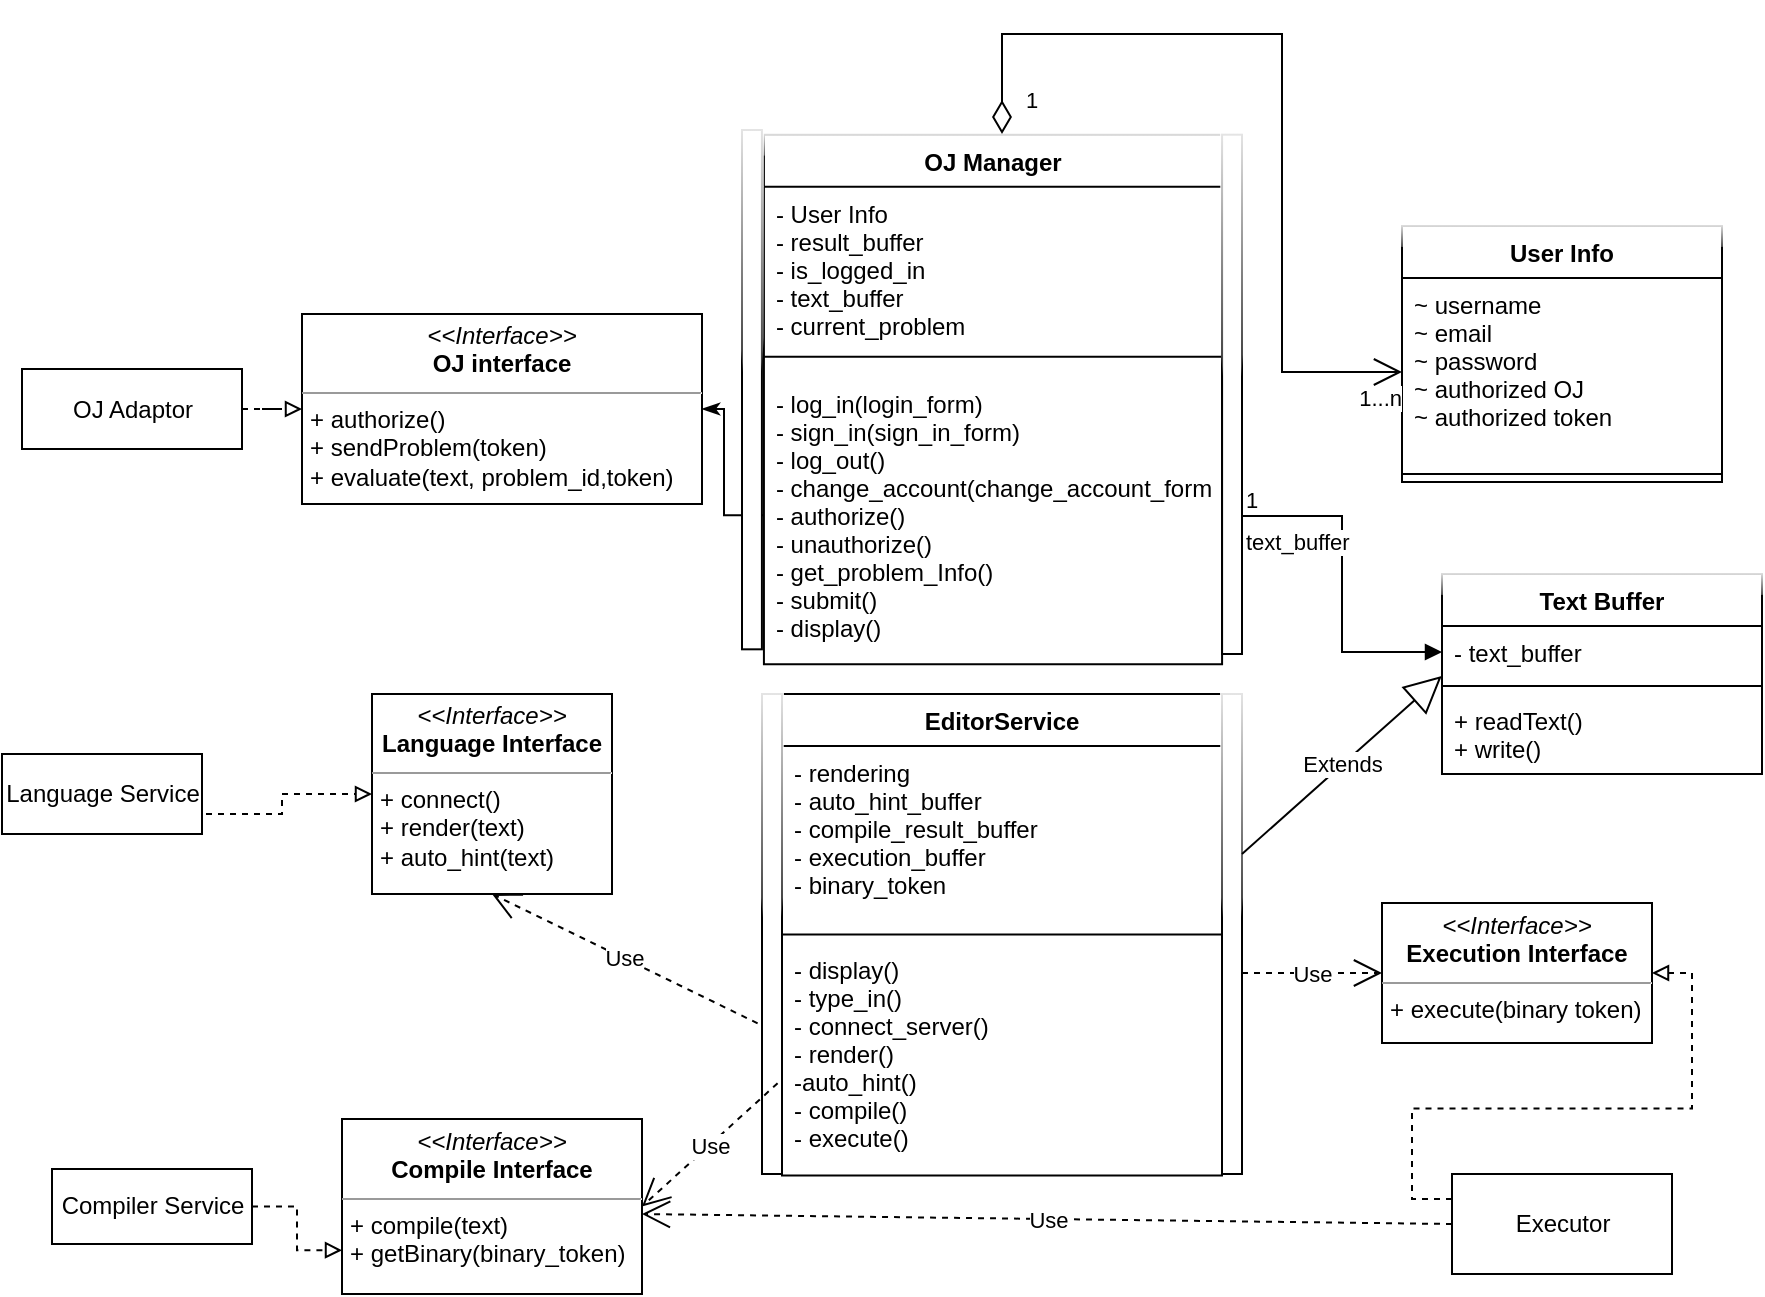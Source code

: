 <mxfile version="15.7.3" type="github">
  <diagram name="Page-1" id="c4acf3e9-155e-7222-9cf6-157b1a14988f">
    <mxGraphModel dx="1197" dy="325" grid="1" gridSize="10" guides="1" tooltips="1" connect="1" arrows="1" fold="1" page="1" pageScale="1" pageWidth="850" pageHeight="1100" background="none" math="0" shadow="0">
      <root>
        <mxCell id="0" />
        <mxCell id="1" parent="0" />
        <mxCell id="tVSR4F9iazNKwAi776XE-34" style="edgeStyle=orthogonalEdgeStyle;rounded=0;orthogonalLoop=1;jettySize=auto;html=1;exitX=1;exitY=0.5;exitDx=0;exitDy=0;entryX=0;entryY=0.75;entryDx=0;entryDy=0;dashed=1;endArrow=block;endFill=0;" parent="1" source="tVSR4F9iazNKwAi776XE-21" target="tVSR4F9iazNKwAi776XE-29" edge="1">
          <mxGeometry relative="1" as="geometry" />
        </mxCell>
        <mxCell id="tVSR4F9iazNKwAi776XE-21" value="Compiler Service" style="html=1;" parent="1" vertex="1">
          <mxGeometry x="-475" y="597.5" width="100" height="37.5" as="geometry" />
        </mxCell>
        <mxCell id="tVSR4F9iazNKwAi776XE-35" style="edgeStyle=orthogonalEdgeStyle;rounded=0;orthogonalLoop=1;jettySize=auto;html=1;exitX=0;exitY=0.25;exitDx=0;exitDy=0;entryX=1;entryY=0.5;entryDx=0;entryDy=0;dashed=1;endArrow=block;endFill=0;" parent="1" source="tVSR4F9iazNKwAi776XE-22" target="tVSR4F9iazNKwAi776XE-27" edge="1">
          <mxGeometry relative="1" as="geometry" />
        </mxCell>
        <mxCell id="tVSR4F9iazNKwAi776XE-22" value="Executor" style="html=1;" parent="1" vertex="1">
          <mxGeometry x="225" y="600" width="110" height="50" as="geometry" />
        </mxCell>
        <mxCell id="tVSR4F9iazNKwAi776XE-32" style="edgeStyle=orthogonalEdgeStyle;rounded=0;orthogonalLoop=1;jettySize=auto;html=1;exitX=1;exitY=0.5;exitDx=0;exitDy=0;endArrow=block;endFill=0;dashed=1;entryX=0;entryY=0.5;entryDx=0;entryDy=0;" parent="1" source="tVSR4F9iazNKwAi776XE-24" target="tVSR4F9iazNKwAi776XE-26" edge="1">
          <mxGeometry relative="1" as="geometry">
            <mxPoint x="-360" y="410" as="targetPoint" />
            <Array as="points">
              <mxPoint x="-400" y="420" />
              <mxPoint x="-360" y="420" />
              <mxPoint x="-360" y="410" />
            </Array>
          </mxGeometry>
        </mxCell>
        <mxCell id="tVSR4F9iazNKwAi776XE-24" value="Language Service" style="html=1;" parent="1" vertex="1">
          <mxGeometry x="-500" y="390" width="100" height="40" as="geometry" />
        </mxCell>
        <mxCell id="tVSR4F9iazNKwAi776XE-37" style="edgeStyle=orthogonalEdgeStyle;rounded=0;orthogonalLoop=1;jettySize=auto;html=1;exitX=1;exitY=0.5;exitDx=0;exitDy=0;dashed=1;endArrow=block;endFill=0;" parent="1" source="tVSR4F9iazNKwAi776XE-25" target="tVSR4F9iazNKwAi776XE-30" edge="1">
          <mxGeometry relative="1" as="geometry" />
        </mxCell>
        <mxCell id="tVSR4F9iazNKwAi776XE-25" value="OJ Adaptor" style="html=1;" parent="1" vertex="1">
          <mxGeometry x="-490" y="197.5" width="110" height="40" as="geometry" />
        </mxCell>
        <mxCell id="tVSR4F9iazNKwAi776XE-26" value="&lt;p style=&quot;margin: 0px ; margin-top: 4px ; text-align: center&quot;&gt;&lt;i&gt;&amp;lt;&amp;lt;Interface&amp;gt;&amp;gt;&lt;/i&gt;&lt;br&gt;&lt;b&gt;Language Interface&lt;/b&gt;&lt;/p&gt;&lt;hr size=&quot;1&quot;&gt;&lt;p style=&quot;margin: 0px ; margin-left: 4px&quot;&gt;+ connect()&lt;/p&gt;&lt;p style=&quot;margin: 0px ; margin-left: 4px&quot;&gt;+ render(text)&lt;/p&gt;&lt;p style=&quot;margin: 0px ; margin-left: 4px&quot;&gt;+ auto_hint(text)&lt;/p&gt;" style="verticalAlign=top;align=left;overflow=fill;fontSize=12;fontFamily=Helvetica;html=1;" parent="1" vertex="1">
          <mxGeometry x="-315" y="360" width="120" height="100" as="geometry" />
        </mxCell>
        <mxCell id="tVSR4F9iazNKwAi776XE-27" value="&lt;p style=&quot;margin: 0px ; margin-top: 4px ; text-align: center&quot;&gt;&lt;i&gt;&amp;lt;&amp;lt;Interface&amp;gt;&amp;gt;&lt;/i&gt;&lt;br&gt;&lt;b&gt;Execution Interface&lt;/b&gt;&lt;/p&gt;&lt;hr size=&quot;1&quot;&gt;&lt;p style=&quot;margin: 0px ; margin-left: 4px&quot;&gt;+ execute(binary token)&lt;/p&gt;" style="verticalAlign=top;align=left;overflow=fill;fontSize=12;fontFamily=Helvetica;html=1;" parent="1" vertex="1">
          <mxGeometry x="190" y="464.5" width="135" height="70" as="geometry" />
        </mxCell>
        <mxCell id="tVSR4F9iazNKwAi776XE-29" value="&lt;p style=&quot;margin: 0px ; margin-top: 4px ; text-align: center&quot;&gt;&lt;i&gt;&amp;lt;&amp;lt;Interface&amp;gt;&amp;gt;&lt;/i&gt;&lt;br&gt;&lt;b&gt;Compile Interface&lt;/b&gt;&lt;/p&gt;&lt;hr size=&quot;1&quot;&gt;&lt;p style=&quot;margin: 0px ; margin-left: 4px&quot;&gt;+ compile(text)&lt;/p&gt;&lt;p style=&quot;margin: 0px ; margin-left: 4px&quot;&gt;+ getBinary(binary_token)&lt;/p&gt;" style="verticalAlign=top;align=left;overflow=fill;fontSize=12;fontFamily=Helvetica;html=1;" parent="1" vertex="1">
          <mxGeometry x="-330" y="572.5" width="150" height="87.5" as="geometry" />
        </mxCell>
        <mxCell id="tVSR4F9iazNKwAi776XE-30" value="&lt;p style=&quot;margin: 0px ; margin-top: 4px ; text-align: center&quot;&gt;&lt;i&gt;&amp;lt;&amp;lt;Interface&amp;gt;&amp;gt;&lt;/i&gt;&lt;br&gt;&lt;b&gt;OJ interface&lt;/b&gt;&lt;/p&gt;&lt;hr size=&quot;1&quot;&gt;&lt;p style=&quot;margin: 0px ; margin-left: 4px&quot;&gt;+ authorize()&lt;/p&gt;&lt;p style=&quot;margin: 0px ; margin-left: 4px&quot;&gt;+ sendProblem(token)&lt;/p&gt;&lt;p style=&quot;margin: 0px ; margin-left: 4px&quot;&gt;+ evaluate(text, problem_id,token)&lt;/p&gt;" style="verticalAlign=top;align=left;overflow=fill;fontSize=12;fontFamily=Helvetica;html=1;" parent="1" vertex="1">
          <mxGeometry x="-350" y="170" width="200" height="95" as="geometry" />
        </mxCell>
        <mxCell id="tVSR4F9iazNKwAi776XE-44" style="edgeStyle=orthogonalEdgeStyle;rounded=0;orthogonalLoop=1;jettySize=auto;html=1;exitX=0;exitY=0.5;exitDx=0;exitDy=0;entryX=1;entryY=0.5;entryDx=0;entryDy=0;endArrow=classicThin;endFill=1;" parent="1" source="tVSR4F9iazNKwAi776XE-16" target="tVSR4F9iazNKwAi776XE-30" edge="1">
          <mxGeometry relative="1" as="geometry" />
        </mxCell>
        <mxCell id="tVSR4F9iazNKwAi776XE-50" value="User Info" style="swimlane;fontStyle=1;align=center;verticalAlign=top;childLayout=stackLayout;horizontal=1;startSize=26;horizontalStack=0;resizeParent=1;resizeParentMax=0;resizeLast=0;collapsible=1;marginBottom=0;glass=1;" parent="1" vertex="1">
          <mxGeometry x="200" y="126" width="160" height="128" as="geometry" />
        </mxCell>
        <mxCell id="tVSR4F9iazNKwAi776XE-51" value="~ username&#xa;~ email&#xa;~ password&#xa;~ authorized OJ&#xa;~ authorized token&#xa;" style="text;strokeColor=none;fillColor=none;align=left;verticalAlign=top;spacingLeft=4;spacingRight=4;overflow=hidden;rotatable=0;points=[[0,0.5],[1,0.5]];portConstraint=eastwest;glass=1;" parent="tVSR4F9iazNKwAi776XE-50" vertex="1">
          <mxGeometry y="26" width="160" height="94" as="geometry" />
        </mxCell>
        <mxCell id="tVSR4F9iazNKwAi776XE-52" value="" style="line;strokeWidth=1;fillColor=none;align=left;verticalAlign=middle;spacingTop=-1;spacingLeft=3;spacingRight=3;rotatable=0;labelPosition=right;points=[];portConstraint=eastwest;glass=1;" parent="tVSR4F9iazNKwAi776XE-50" vertex="1">
          <mxGeometry y="120" width="160" height="8" as="geometry" />
        </mxCell>
        <mxCell id="tVSR4F9iazNKwAi776XE-71" value="" style="group" parent="1" vertex="1" connectable="0">
          <mxGeometry x="-120" y="360" width="240" height="240" as="geometry" />
        </mxCell>
        <mxCell id="tVSR4F9iazNKwAi776XE-5" value="EditorService" style="swimlane;fontStyle=1;align=center;verticalAlign=top;childLayout=stackLayout;horizontal=1;startSize=26;horizontalStack=0;resizeParent=1;resizeParentMax=0;resizeLast=0;collapsible=1;marginBottom=0;" parent="tVSR4F9iazNKwAi776XE-71" vertex="1">
          <mxGeometry x="10" width="220" height="240.75" as="geometry" />
        </mxCell>
        <mxCell id="tVSR4F9iazNKwAi776XE-6" value="- rendering&#xa;- auto_hint_buffer&#xa;- compile_result_buffer&#xa;- execution_buffer&#xa;- binary_token" style="text;strokeColor=none;fillColor=none;align=left;verticalAlign=top;spacingLeft=4;spacingRight=4;overflow=hidden;rotatable=0;points=[[0,0.5],[1,0.5]];portConstraint=eastwest;" parent="tVSR4F9iazNKwAi776XE-5" vertex="1">
          <mxGeometry y="26" width="220" height="90" as="geometry" />
        </mxCell>
        <mxCell id="tVSR4F9iazNKwAi776XE-7" value="" style="line;strokeWidth=1;fillColor=none;align=left;verticalAlign=middle;spacingTop=-1;spacingLeft=3;spacingRight=3;rotatable=0;labelPosition=right;points=[];portConstraint=eastwest;" parent="tVSR4F9iazNKwAi776XE-5" vertex="1">
          <mxGeometry y="116" width="220" height="8.5" as="geometry" />
        </mxCell>
        <mxCell id="tVSR4F9iazNKwAi776XE-8" value="- display()&#xa;- type_in()&#xa;- connect_server()&#xa;- render()&#xa;-auto_hint()&#xa;- compile()&#xa;- execute()" style="text;strokeColor=none;fillColor=none;align=left;verticalAlign=top;spacingLeft=4;spacingRight=4;overflow=hidden;rotatable=0;points=[[0,0.5],[1,0.5]];portConstraint=eastwest;" parent="tVSR4F9iazNKwAi776XE-5" vertex="1">
          <mxGeometry y="124.5" width="220" height="116.25" as="geometry" />
        </mxCell>
        <mxCell id="tVSR4F9iazNKwAi776XE-69" value="" style="html=1;points=[];perimeter=orthogonalPerimeter;glass=1;verticalAlign=middle;" parent="tVSR4F9iazNKwAi776XE-71" vertex="1">
          <mxGeometry width="10" height="240" as="geometry" />
        </mxCell>
        <mxCell id="tVSR4F9iazNKwAi776XE-70" value="" style="html=1;points=[];perimeter=orthogonalPerimeter;glass=1;verticalAlign=middle;" parent="tVSR4F9iazNKwAi776XE-71" vertex="1">
          <mxGeometry x="230" width="10" height="240" as="geometry" />
        </mxCell>
        <mxCell id="tVSR4F9iazNKwAi776XE-75" value="" style="group" parent="1" vertex="1" connectable="0">
          <mxGeometry x="-130" y="78" width="250" height="262" as="geometry" />
        </mxCell>
        <mxCell id="tVSR4F9iazNKwAi776XE-13" value="OJ Manager" style="swimlane;fontStyle=1;align=center;verticalAlign=top;childLayout=stackLayout;horizontal=1;startSize=26;horizontalStack=0;resizeParent=1;resizeParentMax=0;resizeLast=0;collapsible=1;marginBottom=0;glass=1;" parent="tVSR4F9iazNKwAi776XE-75" vertex="1">
          <mxGeometry x="10.96" y="2.339" width="229.08" height="264.846" as="geometry" />
        </mxCell>
        <mxCell id="tVSR4F9iazNKwAi776XE-14" value="- User Info&#xa;- result_buffer&#xa;- is_logged_in&#xa;- text_buffer &#xa;- current_problem" style="text;strokeColor=none;fillColor=none;align=left;verticalAlign=top;spacingLeft=4;spacingRight=4;overflow=hidden;rotatable=0;points=[[0,0.5],[1,0.5]];portConstraint=eastwest;" parent="tVSR4F9iazNKwAi776XE-13" vertex="1">
          <mxGeometry y="26" width="229.08" height="80.367" as="geometry" />
        </mxCell>
        <mxCell id="tVSR4F9iazNKwAi776XE-15" value="" style="line;strokeWidth=1;fillColor=none;align=left;verticalAlign=middle;spacingTop=-1;spacingLeft=3;spacingRight=3;rotatable=0;labelPosition=right;points=[];portConstraint=eastwest;" parent="tVSR4F9iazNKwAi776XE-13" vertex="1">
          <mxGeometry y="106.367" width="229.08" height="9.357" as="geometry" />
        </mxCell>
        <mxCell id="tVSR4F9iazNKwAi776XE-16" value="- log_in(login_form)&#xa;- sign_in(sign_in_form)&#xa;- log_out()&#xa;- change_account(change_account_form)&#xa;- authorize()&#xa;- unauthorize()&#xa;- get_problem_Info()&#xa;- submit()&#xa;- display()" style="text;strokeColor=none;fillColor=none;align=left;verticalAlign=middle;spacingLeft=4;spacingRight=4;overflow=hidden;rotatable=0;points=[[0,0.5],[1,0.5]];portConstraint=eastwest;" parent="tVSR4F9iazNKwAi776XE-13" vertex="1">
          <mxGeometry y="115.725" width="229.08" height="149.122" as="geometry" />
        </mxCell>
        <mxCell id="tVSR4F9iazNKwAi776XE-72" value="" style="html=1;points=[];perimeter=orthogonalPerimeter;glass=1;verticalAlign=middle;" parent="tVSR4F9iazNKwAi776XE-75" vertex="1">
          <mxGeometry width="9.96" height="259.661" as="geometry" />
        </mxCell>
        <mxCell id="tVSR4F9iazNKwAi776XE-73" value="" style="html=1;points=[];perimeter=orthogonalPerimeter;glass=1;verticalAlign=middle;" parent="tVSR4F9iazNKwAi776XE-75" vertex="1">
          <mxGeometry x="240.04" y="2.339" width="9.96" height="259.661" as="geometry" />
        </mxCell>
        <mxCell id="jlhTubElEdLQrutXq7Bg-2" value="" style="endArrow=open;html=1;endSize=12;startArrow=diamondThin;startSize=14;startFill=0;edgeStyle=orthogonalEdgeStyle;rounded=0;entryX=0;entryY=0.5;entryDx=0;entryDy=0;" edge="1" parent="1" target="tVSR4F9iazNKwAi776XE-51">
          <mxGeometry relative="1" as="geometry">
            <mxPoint y="80" as="sourcePoint" />
            <mxPoint x="-170" y="340" as="targetPoint" />
            <Array as="points">
              <mxPoint y="30" />
              <mxPoint x="140" y="30" />
              <mxPoint x="140" y="199" />
            </Array>
          </mxGeometry>
        </mxCell>
        <mxCell id="jlhTubElEdLQrutXq7Bg-3" value="1" style="edgeLabel;resizable=0;html=1;align=left;verticalAlign=top;glass=1;" connectable="0" vertex="1" parent="jlhTubElEdLQrutXq7Bg-2">
          <mxGeometry x="-1" relative="1" as="geometry">
            <mxPoint x="10" y="-30" as="offset" />
          </mxGeometry>
        </mxCell>
        <mxCell id="jlhTubElEdLQrutXq7Bg-4" value="1...n" style="edgeLabel;resizable=0;html=1;align=right;verticalAlign=top;glass=1;" connectable="0" vertex="1" parent="jlhTubElEdLQrutXq7Bg-2">
          <mxGeometry x="1" relative="1" as="geometry" />
        </mxCell>
        <mxCell id="jlhTubElEdLQrutXq7Bg-13" value="Text Buffer" style="swimlane;fontStyle=1;align=center;verticalAlign=top;childLayout=stackLayout;horizontal=1;startSize=26;horizontalStack=0;resizeParent=1;resizeParentMax=0;resizeLast=0;collapsible=1;marginBottom=0;glass=1;" vertex="1" parent="1">
          <mxGeometry x="220" y="300" width="160" height="100" as="geometry" />
        </mxCell>
        <mxCell id="jlhTubElEdLQrutXq7Bg-14" value="- text_buffer" style="text;strokeColor=none;fillColor=none;align=left;verticalAlign=top;spacingLeft=4;spacingRight=4;overflow=hidden;rotatable=0;points=[[0,0.5],[1,0.5]];portConstraint=eastwest;glass=1;" vertex="1" parent="jlhTubElEdLQrutXq7Bg-13">
          <mxGeometry y="26" width="160" height="26" as="geometry" />
        </mxCell>
        <mxCell id="jlhTubElEdLQrutXq7Bg-15" value="" style="line;strokeWidth=1;fillColor=none;align=left;verticalAlign=middle;spacingTop=-1;spacingLeft=3;spacingRight=3;rotatable=0;labelPosition=right;points=[];portConstraint=eastwest;glass=1;" vertex="1" parent="jlhTubElEdLQrutXq7Bg-13">
          <mxGeometry y="52" width="160" height="8" as="geometry" />
        </mxCell>
        <mxCell id="jlhTubElEdLQrutXq7Bg-16" value="+ readText()&#xa;+ write()" style="text;strokeColor=none;fillColor=none;align=left;verticalAlign=top;spacingLeft=4;spacingRight=4;overflow=hidden;rotatable=0;points=[[0,0.5],[1,0.5]];portConstraint=eastwest;glass=1;" vertex="1" parent="jlhTubElEdLQrutXq7Bg-13">
          <mxGeometry y="60" width="160" height="40" as="geometry" />
        </mxCell>
        <mxCell id="jlhTubElEdLQrutXq7Bg-17" value="Use" style="endArrow=open;endSize=12;dashed=1;html=1;rounded=0;entryX=0.5;entryY=1;entryDx=0;entryDy=0;exitX=-0.22;exitY=0.686;exitDx=0;exitDy=0;exitPerimeter=0;" edge="1" parent="1" source="tVSR4F9iazNKwAi776XE-69" target="tVSR4F9iazNKwAi776XE-26">
          <mxGeometry width="160" relative="1" as="geometry">
            <mxPoint x="-425" y="520" as="sourcePoint" />
            <mxPoint x="-265" y="520" as="targetPoint" />
          </mxGeometry>
        </mxCell>
        <mxCell id="jlhTubElEdLQrutXq7Bg-18" value="Use" style="endArrow=open;endSize=12;dashed=1;html=1;rounded=0;entryX=1;entryY=0.5;entryDx=0;entryDy=0;exitX=-0.22;exitY=0.686;exitDx=0;exitDy=0;exitPerimeter=0;" edge="1" parent="1" target="tVSR4F9iazNKwAi776XE-29">
          <mxGeometry width="160" relative="1" as="geometry">
            <mxPoint x="-112.2" y="554.64" as="sourcePoint" />
            <mxPoint x="-260" y="470" as="targetPoint" />
            <Array as="points" />
          </mxGeometry>
        </mxCell>
        <mxCell id="jlhTubElEdLQrutXq7Bg-19" value="Use" style="endArrow=open;endSize=12;dashed=1;html=1;rounded=0;exitX=0;exitY=0.5;exitDx=0;exitDy=0;" edge="1" parent="1" source="tVSR4F9iazNKwAi776XE-22">
          <mxGeometry width="160" relative="1" as="geometry">
            <mxPoint x="-102.2" y="564.64" as="sourcePoint" />
            <mxPoint x="-180" y="620" as="targetPoint" />
            <Array as="points" />
          </mxGeometry>
        </mxCell>
        <mxCell id="jlhTubElEdLQrutXq7Bg-20" value="Use" style="endArrow=open;endSize=12;dashed=1;html=1;rounded=0;entryX=0;entryY=0.5;entryDx=0;entryDy=0;" edge="1" parent="1" source="tVSR4F9iazNKwAi776XE-70" target="tVSR4F9iazNKwAi776XE-27">
          <mxGeometry width="160" relative="1" as="geometry">
            <mxPoint x="400" y="725" as="sourcePoint" />
            <mxPoint x="20" y="710" as="targetPoint" />
            <Array as="points" />
          </mxGeometry>
        </mxCell>
        <mxCell id="jlhTubElEdLQrutXq7Bg-28" value="Extends" style="endArrow=block;endSize=16;endFill=0;html=1;rounded=0;entryX=-0.001;entryY=0.962;entryDx=0;entryDy=0;entryPerimeter=0;" edge="1" parent="1" target="jlhTubElEdLQrutXq7Bg-14">
          <mxGeometry width="160" relative="1" as="geometry">
            <mxPoint x="120" y="440" as="sourcePoint" />
            <mxPoint x="280" y="440" as="targetPoint" />
          </mxGeometry>
        </mxCell>
        <mxCell id="jlhTubElEdLQrutXq7Bg-30" value="text_buffer" style="endArrow=block;endFill=1;html=1;edgeStyle=orthogonalEdgeStyle;align=left;verticalAlign=top;rounded=0;entryX=0;entryY=0.5;entryDx=0;entryDy=0;" edge="1" parent="1" target="jlhTubElEdLQrutXq7Bg-14">
          <mxGeometry x="-1" relative="1" as="geometry">
            <mxPoint x="120" y="271" as="sourcePoint" />
            <mxPoint x="270.04" y="270.625" as="targetPoint" />
            <Array as="points">
              <mxPoint x="170" y="271" />
              <mxPoint x="170" y="339" />
            </Array>
          </mxGeometry>
        </mxCell>
        <mxCell id="jlhTubElEdLQrutXq7Bg-31" value="1" style="edgeLabel;resizable=0;html=1;align=left;verticalAlign=bottom;glass=1;" connectable="0" vertex="1" parent="jlhTubElEdLQrutXq7Bg-30">
          <mxGeometry x="-1" relative="1" as="geometry" />
        </mxCell>
      </root>
    </mxGraphModel>
  </diagram>
</mxfile>
